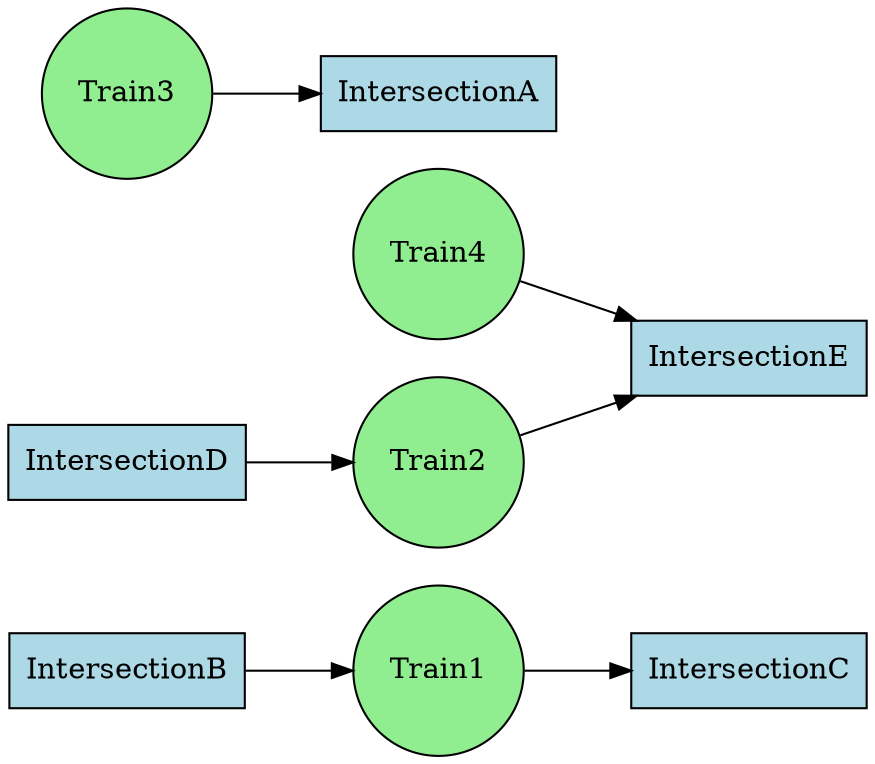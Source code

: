 digraph RAG {
  rankdir=LR;
  node [shape=rectangle, style=filled, fillcolor=lightblue];
  "Train1" [shape=circle, fillcolor=lightgreen];
  "IntersectionB" -> "Train1";
  "Train1" -> "IntersectionC";
  "Train2" [shape=circle, fillcolor=lightgreen];
  "IntersectionD" -> "Train2";
  "Train2" -> "IntersectionE";
  "Train3" [shape=circle, fillcolor=lightgreen];
  "Train3" -> "IntersectionA";
  "Train4" [shape=circle, fillcolor=lightgreen];
  "Train4" -> "IntersectionE";
}

